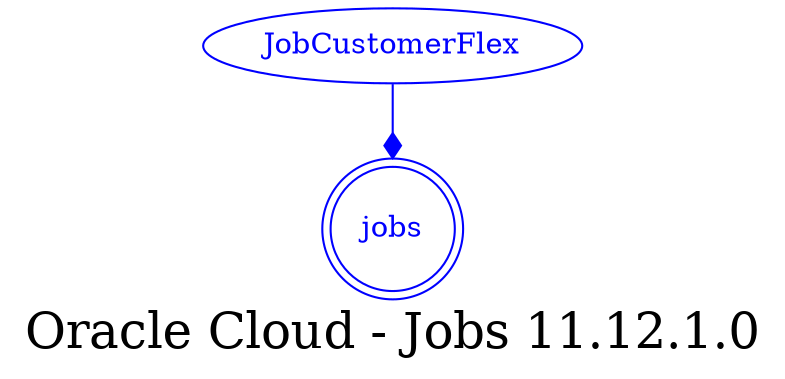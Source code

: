 digraph LexiconGraph {
graph[label="Oracle Cloud - Jobs 11.12.1.0", fontsize=24]
splines=true
"jobs" [color=blue, fontcolor=blue, shape=doublecircle]
"JobCustomerFlex" -> "jobs" [color=blue, fontcolor=blue, arrowhead=diamond, arrowtail=none]
"JobCustomerFlex" [color=blue, fontcolor=blue, shape=ellipse]
}
